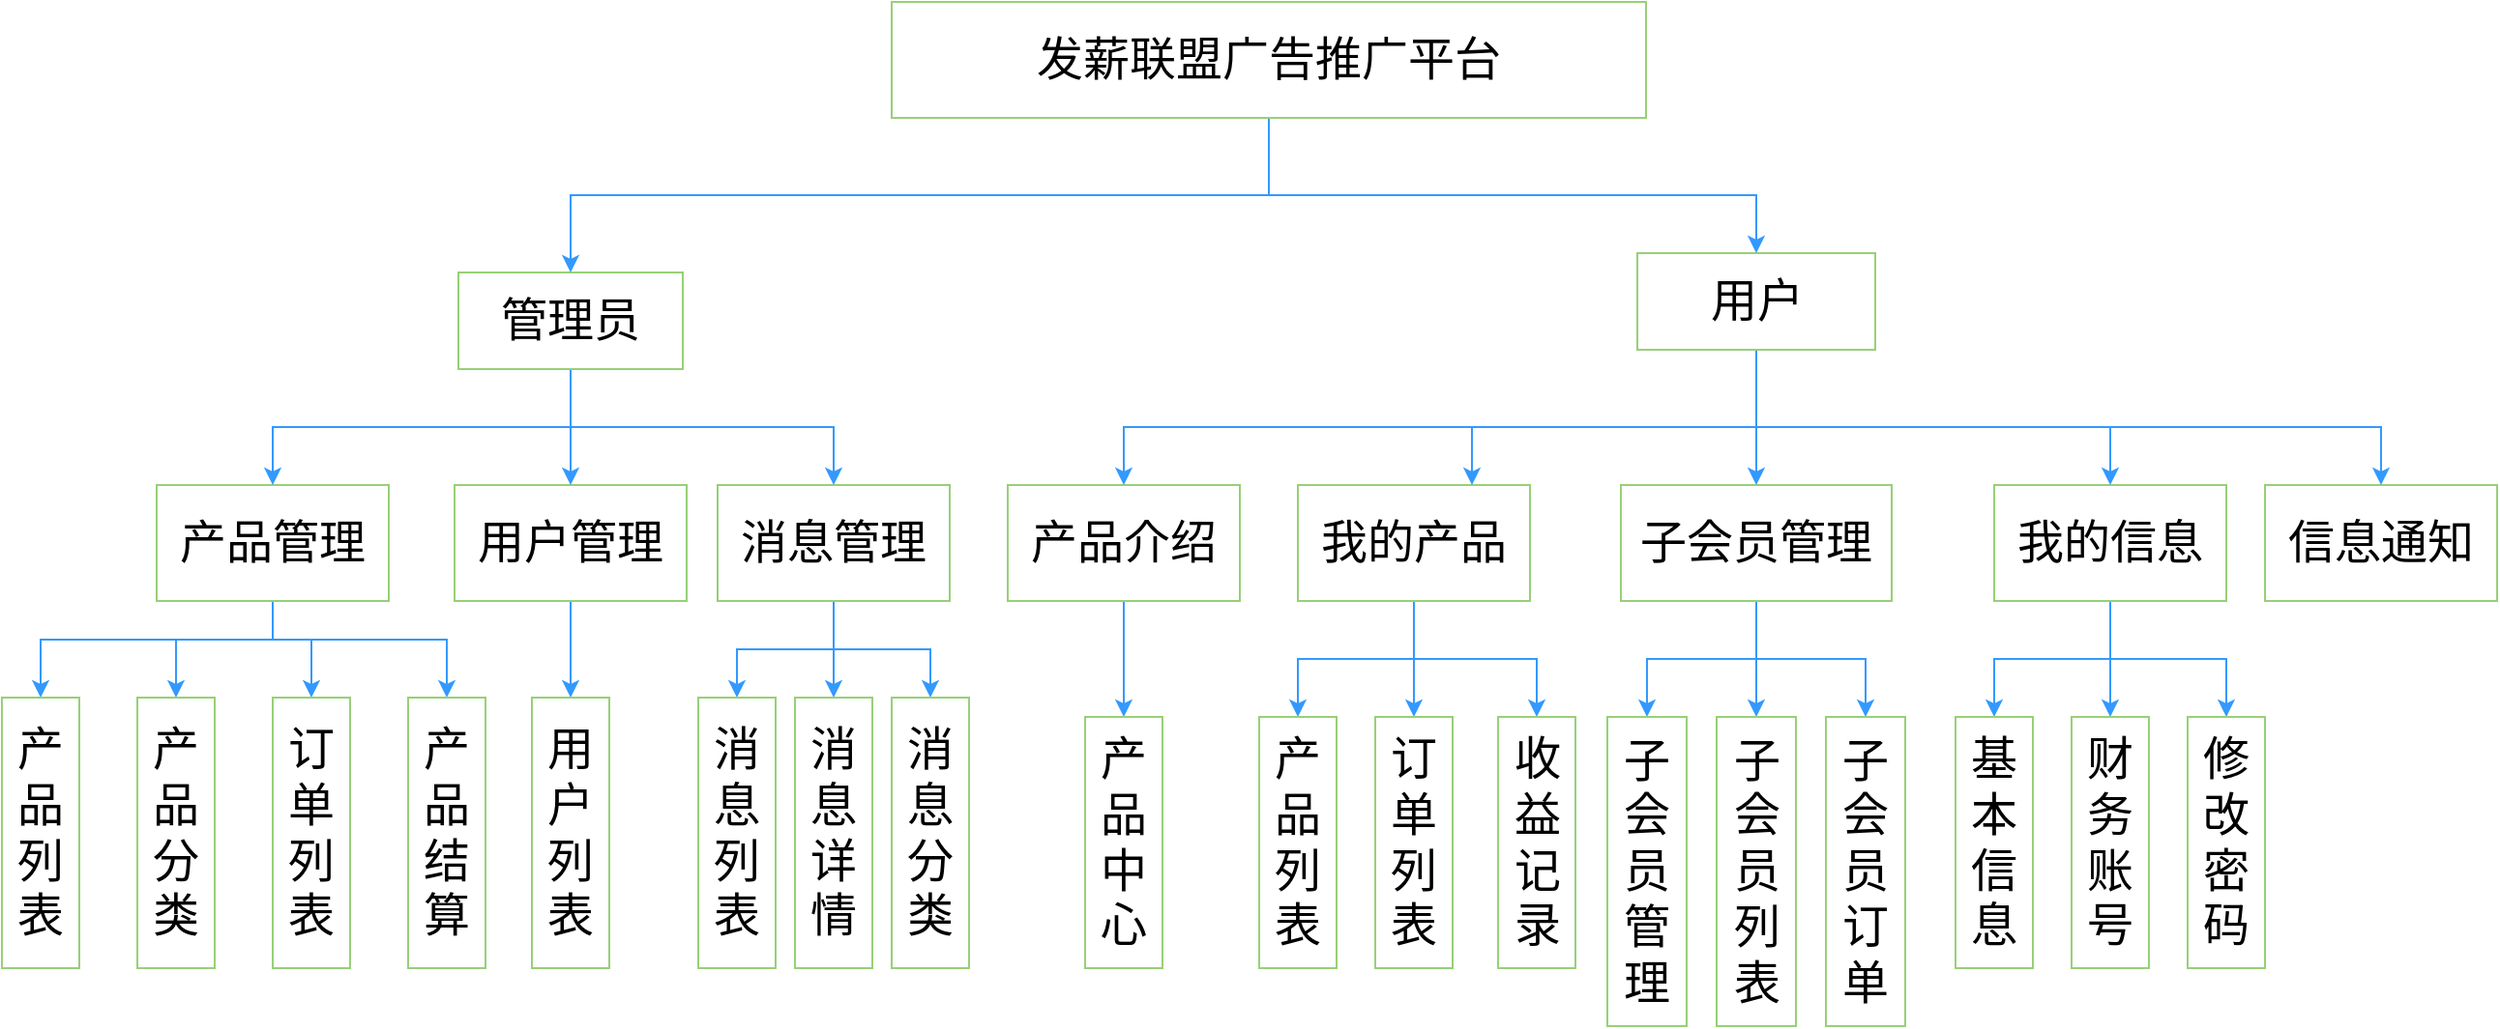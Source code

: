 <mxfile version="20.2.6" type="github">
  <diagram id="ygsIOkY8hqdLPStb8j4j" name="第 1 页">
    <mxGraphModel dx="2593" dy="2302" grid="1" gridSize="10" guides="1" tooltips="1" connect="1" arrows="1" fold="1" page="1" pageScale="1" pageWidth="827" pageHeight="1169" math="0" shadow="0">
      <root>
        <mxCell id="0" />
        <mxCell id="1" parent="0" />
        <mxCell id="i9bWkcrFxkklujKdhc0_-10" style="edgeStyle=orthogonalEdgeStyle;rounded=0;orthogonalLoop=1;jettySize=auto;html=1;entryX=0.5;entryY=0;entryDx=0;entryDy=0;fontSize=24;strokeColor=#3399FF;" edge="1" parent="1" source="i9bWkcrFxkklujKdhc0_-14" target="i9bWkcrFxkklujKdhc0_-21">
          <mxGeometry relative="1" as="geometry">
            <Array as="points">
              <mxPoint x="260" y="-590" />
              <mxPoint x="140" y="-590" />
            </Array>
          </mxGeometry>
        </mxCell>
        <mxCell id="i9bWkcrFxkklujKdhc0_-11" style="edgeStyle=orthogonalEdgeStyle;rounded=0;orthogonalLoop=1;jettySize=auto;html=1;entryX=0.5;entryY=0;entryDx=0;entryDy=0;fontSize=24;strokeColor=#3399FF;" edge="1" parent="1" source="i9bWkcrFxkklujKdhc0_-14" target="i9bWkcrFxkklujKdhc0_-23">
          <mxGeometry relative="1" as="geometry">
            <Array as="points">
              <mxPoint x="260" y="-590" />
              <mxPoint x="210" y="-590" />
            </Array>
          </mxGeometry>
        </mxCell>
        <mxCell id="i9bWkcrFxkklujKdhc0_-12" style="edgeStyle=orthogonalEdgeStyle;rounded=0;orthogonalLoop=1;jettySize=auto;html=1;entryX=0.5;entryY=0;entryDx=0;entryDy=0;fontSize=24;strokeColor=#3399FF;" edge="1" parent="1" source="i9bWkcrFxkklujKdhc0_-14" target="i9bWkcrFxkklujKdhc0_-25">
          <mxGeometry relative="1" as="geometry">
            <Array as="points">
              <mxPoint x="260" y="-590" />
              <mxPoint x="280" y="-590" />
            </Array>
          </mxGeometry>
        </mxCell>
        <mxCell id="i9bWkcrFxkklujKdhc0_-13" style="edgeStyle=orthogonalEdgeStyle;rounded=0;orthogonalLoop=1;jettySize=auto;html=1;entryX=0.5;entryY=0;entryDx=0;entryDy=0;fontSize=24;strokeColor=#3399FF;" edge="1" parent="1" source="i9bWkcrFxkklujKdhc0_-14" target="i9bWkcrFxkklujKdhc0_-27">
          <mxGeometry relative="1" as="geometry">
            <Array as="points">
              <mxPoint x="260" y="-590" />
              <mxPoint x="350" y="-590" />
            </Array>
          </mxGeometry>
        </mxCell>
        <mxCell id="i9bWkcrFxkklujKdhc0_-14" value="产品管理" style="rounded=0;whiteSpace=wrap;html=1;fontSize=24;strokeColor=#97D077;" vertex="1" parent="1">
          <mxGeometry x="200" y="-670" width="120" height="60" as="geometry" />
        </mxCell>
        <mxCell id="i9bWkcrFxkklujKdhc0_-15" style="edgeStyle=orthogonalEdgeStyle;rounded=0;orthogonalLoop=1;jettySize=auto;html=1;fontSize=24;strokeColor=#3399FF;" edge="1" parent="1" source="i9bWkcrFxkklujKdhc0_-16" target="i9bWkcrFxkklujKdhc0_-29">
          <mxGeometry relative="1" as="geometry" />
        </mxCell>
        <mxCell id="i9bWkcrFxkklujKdhc0_-16" value="用户管理" style="rounded=0;whiteSpace=wrap;html=1;fontSize=24;strokeColor=#97D077;" vertex="1" parent="1">
          <mxGeometry x="354" y="-670" width="120" height="60" as="geometry" />
        </mxCell>
        <mxCell id="i9bWkcrFxkklujKdhc0_-17" style="edgeStyle=orthogonalEdgeStyle;rounded=0;orthogonalLoop=1;jettySize=auto;html=1;entryX=0.5;entryY=0;entryDx=0;entryDy=0;fontSize=24;strokeColor=#3399FF;" edge="1" parent="1" source="i9bWkcrFxkklujKdhc0_-19" target="i9bWkcrFxkklujKdhc0_-31">
          <mxGeometry relative="1" as="geometry" />
        </mxCell>
        <mxCell id="i9bWkcrFxkklujKdhc0_-18" style="edgeStyle=orthogonalEdgeStyle;rounded=0;orthogonalLoop=1;jettySize=auto;html=1;entryX=0.5;entryY=0;entryDx=0;entryDy=0;fontSize=24;strokeColor=#3399FF;" edge="1" parent="1" source="i9bWkcrFxkklujKdhc0_-19" target="i9bWkcrFxkklujKdhc0_-33">
          <mxGeometry relative="1" as="geometry" />
        </mxCell>
        <mxCell id="i9bWkcrFxkklujKdhc0_-36" style="edgeStyle=orthogonalEdgeStyle;rounded=0;orthogonalLoop=1;jettySize=auto;html=1;entryX=0.5;entryY=0;entryDx=0;entryDy=0;strokeColor=#3399FF;" edge="1" parent="1" source="i9bWkcrFxkklujKdhc0_-19" target="i9bWkcrFxkklujKdhc0_-35">
          <mxGeometry relative="1" as="geometry" />
        </mxCell>
        <mxCell id="i9bWkcrFxkklujKdhc0_-19" value="消息管理" style="rounded=0;whiteSpace=wrap;html=1;fontSize=24;strokeColor=#97D077;" vertex="1" parent="1">
          <mxGeometry x="490" y="-670" width="120" height="60" as="geometry" />
        </mxCell>
        <mxCell id="i9bWkcrFxkklujKdhc0_-21" value="产品列表" style="rounded=0;whiteSpace=wrap;html=1;fontSize=24;strokeColor=#97D077;" vertex="1" parent="1">
          <mxGeometry x="120" y="-560" width="40" height="140" as="geometry" />
        </mxCell>
        <mxCell id="i9bWkcrFxkklujKdhc0_-23" value="产品分类" style="rounded=0;whiteSpace=wrap;html=1;fontSize=24;strokeColor=#97D077;" vertex="1" parent="1">
          <mxGeometry x="190" y="-560" width="40" height="140" as="geometry" />
        </mxCell>
        <mxCell id="i9bWkcrFxkklujKdhc0_-25" value="订单列表" style="rounded=0;whiteSpace=wrap;html=1;fontSize=24;strokeColor=#97D077;" vertex="1" parent="1">
          <mxGeometry x="260" y="-560" width="40" height="140" as="geometry" />
        </mxCell>
        <mxCell id="i9bWkcrFxkklujKdhc0_-27" value="产品结算" style="rounded=0;whiteSpace=wrap;html=1;fontSize=24;strokeColor=#97D077;" vertex="1" parent="1">
          <mxGeometry x="330" y="-560" width="40" height="140" as="geometry" />
        </mxCell>
        <mxCell id="i9bWkcrFxkklujKdhc0_-29" value="用户列表" style="rounded=0;whiteSpace=wrap;html=1;fontSize=24;strokeColor=#97D077;" vertex="1" parent="1">
          <mxGeometry x="394" y="-560" width="40" height="140" as="geometry" />
        </mxCell>
        <mxCell id="i9bWkcrFxkklujKdhc0_-31" value="消息列表" style="rounded=0;whiteSpace=wrap;html=1;fontSize=24;strokeColor=#97D077;" vertex="1" parent="1">
          <mxGeometry x="480" y="-560" width="40" height="140" as="geometry" />
        </mxCell>
        <mxCell id="i9bWkcrFxkklujKdhc0_-33" value="消息详情" style="rounded=0;whiteSpace=wrap;html=1;fontSize=24;strokeColor=#97D077;" vertex="1" parent="1">
          <mxGeometry x="530" y="-560" width="40" height="140" as="geometry" />
        </mxCell>
        <mxCell id="i9bWkcrFxkklujKdhc0_-35" value="消息分类" style="rounded=0;whiteSpace=wrap;html=1;fontSize=24;strokeColor=#97D077;" vertex="1" parent="1">
          <mxGeometry x="580" y="-560" width="40" height="140" as="geometry" />
        </mxCell>
        <mxCell id="i9bWkcrFxkklujKdhc0_-86" style="edgeStyle=orthogonalEdgeStyle;rounded=0;orthogonalLoop=1;jettySize=auto;html=1;fontSize=24;strokeColor=#3399FF;" edge="1" parent="1" source="i9bWkcrFxkklujKdhc0_-38" target="i9bWkcrFxkklujKdhc0_-16">
          <mxGeometry relative="1" as="geometry" />
        </mxCell>
        <mxCell id="i9bWkcrFxkklujKdhc0_-87" style="edgeStyle=orthogonalEdgeStyle;rounded=0;orthogonalLoop=1;jettySize=auto;html=1;fontSize=24;strokeColor=#3399FF;" edge="1" parent="1" source="i9bWkcrFxkklujKdhc0_-38" target="i9bWkcrFxkklujKdhc0_-19">
          <mxGeometry relative="1" as="geometry">
            <Array as="points">
              <mxPoint x="414" y="-700" />
              <mxPoint x="550" y="-700" />
            </Array>
          </mxGeometry>
        </mxCell>
        <mxCell id="i9bWkcrFxkklujKdhc0_-90" style="edgeStyle=orthogonalEdgeStyle;rounded=0;orthogonalLoop=1;jettySize=auto;html=1;entryX=0.5;entryY=0;entryDx=0;entryDy=0;fontSize=24;strokeColor=#3399FF;" edge="1" parent="1" source="i9bWkcrFxkklujKdhc0_-38" target="i9bWkcrFxkklujKdhc0_-14">
          <mxGeometry relative="1" as="geometry">
            <Array as="points">
              <mxPoint x="414" y="-700" />
              <mxPoint x="260" y="-700" />
            </Array>
          </mxGeometry>
        </mxCell>
        <mxCell id="i9bWkcrFxkklujKdhc0_-38" value="&lt;span style=&quot;font-size: 24px;&quot;&gt;管理员&lt;/span&gt;" style="rounded=0;whiteSpace=wrap;html=1;strokeColor=#97D077;" vertex="1" parent="1">
          <mxGeometry x="356" y="-780" width="116" height="50" as="geometry" />
        </mxCell>
        <mxCell id="i9bWkcrFxkklujKdhc0_-49" style="edgeStyle=orthogonalEdgeStyle;rounded=0;orthogonalLoop=1;jettySize=auto;html=1;entryX=0.5;entryY=0;entryDx=0;entryDy=0;fontSize=24;strokeColor=#3399FF;" edge="1" parent="1" source="i9bWkcrFxkklujKdhc0_-50" target="i9bWkcrFxkklujKdhc0_-66">
          <mxGeometry relative="1" as="geometry" />
        </mxCell>
        <mxCell id="i9bWkcrFxkklujKdhc0_-50" value="产品介绍" style="rounded=0;whiteSpace=wrap;html=1;fontSize=24;strokeColor=#97D077;" vertex="1" parent="1">
          <mxGeometry x="640" y="-670" width="120" height="60" as="geometry" />
        </mxCell>
        <mxCell id="i9bWkcrFxkklujKdhc0_-51" style="edgeStyle=orthogonalEdgeStyle;rounded=0;orthogonalLoop=1;jettySize=auto;html=1;entryX=0.5;entryY=0;entryDx=0;entryDy=0;fontSize=24;strokeColor=#3399FF;" edge="1" parent="1" source="i9bWkcrFxkklujKdhc0_-54" target="i9bWkcrFxkklujKdhc0_-68">
          <mxGeometry relative="1" as="geometry" />
        </mxCell>
        <mxCell id="i9bWkcrFxkklujKdhc0_-52" style="edgeStyle=orthogonalEdgeStyle;rounded=0;orthogonalLoop=1;jettySize=auto;html=1;entryX=0.5;entryY=0;entryDx=0;entryDy=0;fontSize=24;strokeColor=#3399FF;" edge="1" parent="1" source="i9bWkcrFxkklujKdhc0_-54" target="i9bWkcrFxkklujKdhc0_-70">
          <mxGeometry relative="1" as="geometry" />
        </mxCell>
        <mxCell id="i9bWkcrFxkklujKdhc0_-53" style="edgeStyle=orthogonalEdgeStyle;rounded=0;orthogonalLoop=1;jettySize=auto;html=1;entryX=0.5;entryY=0;entryDx=0;entryDy=0;fontSize=24;strokeColor=#3399FF;" edge="1" parent="1" source="i9bWkcrFxkklujKdhc0_-54" target="i9bWkcrFxkklujKdhc0_-72">
          <mxGeometry relative="1" as="geometry" />
        </mxCell>
        <mxCell id="i9bWkcrFxkklujKdhc0_-54" value="我的产品" style="rounded=0;whiteSpace=wrap;html=1;fontSize=24;strokeColor=#97D077;" vertex="1" parent="1">
          <mxGeometry x="790" y="-670" width="120" height="60" as="geometry" />
        </mxCell>
        <mxCell id="i9bWkcrFxkklujKdhc0_-55" style="edgeStyle=orthogonalEdgeStyle;rounded=0;orthogonalLoop=1;jettySize=auto;html=1;entryX=0.5;entryY=0;entryDx=0;entryDy=0;fontSize=24;strokeColor=#3399FF;" edge="1" parent="1" source="i9bWkcrFxkklujKdhc0_-58" target="i9bWkcrFxkklujKdhc0_-74">
          <mxGeometry relative="1" as="geometry" />
        </mxCell>
        <mxCell id="i9bWkcrFxkklujKdhc0_-56" style="edgeStyle=orthogonalEdgeStyle;rounded=0;orthogonalLoop=1;jettySize=auto;html=1;entryX=0.5;entryY=0;entryDx=0;entryDy=0;fontSize=24;strokeColor=#3399FF;" edge="1" parent="1" source="i9bWkcrFxkklujKdhc0_-58" target="i9bWkcrFxkklujKdhc0_-76">
          <mxGeometry relative="1" as="geometry" />
        </mxCell>
        <mxCell id="i9bWkcrFxkklujKdhc0_-57" style="edgeStyle=orthogonalEdgeStyle;rounded=0;orthogonalLoop=1;jettySize=auto;html=1;entryX=0.5;entryY=0;entryDx=0;entryDy=0;fontSize=24;strokeColor=#3399FF;" edge="1" parent="1" source="i9bWkcrFxkklujKdhc0_-58" target="i9bWkcrFxkklujKdhc0_-78">
          <mxGeometry relative="1" as="geometry" />
        </mxCell>
        <mxCell id="i9bWkcrFxkklujKdhc0_-58" value="子会员管理" style="rounded=0;whiteSpace=wrap;html=1;fontSize=24;strokeColor=#97D077;" vertex="1" parent="1">
          <mxGeometry x="957" y="-670" width="140" height="60" as="geometry" />
        </mxCell>
        <mxCell id="i9bWkcrFxkklujKdhc0_-59" style="edgeStyle=orthogonalEdgeStyle;rounded=0;orthogonalLoop=1;jettySize=auto;html=1;fontSize=24;strokeColor=#3399FF;" edge="1" parent="1" source="i9bWkcrFxkklujKdhc0_-62" target="i9bWkcrFxkklujKdhc0_-82">
          <mxGeometry relative="1" as="geometry" />
        </mxCell>
        <mxCell id="i9bWkcrFxkklujKdhc0_-60" style="edgeStyle=orthogonalEdgeStyle;rounded=0;orthogonalLoop=1;jettySize=auto;html=1;fontSize=24;strokeColor=#3399FF;" edge="1" parent="1" source="i9bWkcrFxkklujKdhc0_-62" target="i9bWkcrFxkklujKdhc0_-80">
          <mxGeometry relative="1" as="geometry" />
        </mxCell>
        <mxCell id="i9bWkcrFxkklujKdhc0_-61" style="edgeStyle=orthogonalEdgeStyle;rounded=0;orthogonalLoop=1;jettySize=auto;html=1;entryX=0.5;entryY=0;entryDx=0;entryDy=0;fontSize=24;strokeColor=#3399FF;" edge="1" parent="1" source="i9bWkcrFxkklujKdhc0_-62" target="i9bWkcrFxkklujKdhc0_-84">
          <mxGeometry relative="1" as="geometry" />
        </mxCell>
        <mxCell id="i9bWkcrFxkklujKdhc0_-62" value="我的信息" style="rounded=0;whiteSpace=wrap;html=1;fontSize=24;strokeColor=#97D077;" vertex="1" parent="1">
          <mxGeometry x="1150" y="-670" width="120" height="60" as="geometry" />
        </mxCell>
        <mxCell id="i9bWkcrFxkklujKdhc0_-64" value="信息通知" style="rounded=0;whiteSpace=wrap;html=1;fontSize=24;strokeColor=#97D077;" vertex="1" parent="1">
          <mxGeometry x="1290" y="-670" width="120" height="60" as="geometry" />
        </mxCell>
        <mxCell id="i9bWkcrFxkklujKdhc0_-66" value="产品中心" style="rounded=0;whiteSpace=wrap;html=1;fontSize=24;strokeColor=#97D077;" vertex="1" parent="1">
          <mxGeometry x="680" y="-550" width="40" height="130" as="geometry" />
        </mxCell>
        <mxCell id="i9bWkcrFxkklujKdhc0_-68" value="产品列表" style="rounded=0;whiteSpace=wrap;html=1;fontSize=24;strokeColor=#97D077;" vertex="1" parent="1">
          <mxGeometry x="770" y="-550" width="40" height="130" as="geometry" />
        </mxCell>
        <mxCell id="i9bWkcrFxkklujKdhc0_-70" value="订单列表" style="rounded=0;whiteSpace=wrap;html=1;fontSize=24;strokeColor=#97D077;" vertex="1" parent="1">
          <mxGeometry x="830" y="-550" width="40" height="130" as="geometry" />
        </mxCell>
        <mxCell id="i9bWkcrFxkklujKdhc0_-72" value="收益记录" style="rounded=0;whiteSpace=wrap;html=1;fontSize=24;strokeColor=#97D077;" vertex="1" parent="1">
          <mxGeometry x="893.5" y="-550" width="40" height="130" as="geometry" />
        </mxCell>
        <mxCell id="i9bWkcrFxkklujKdhc0_-74" value="子会员管理" style="rounded=0;whiteSpace=wrap;html=1;fontSize=24;strokeColor=#97D077;" vertex="1" parent="1">
          <mxGeometry x="950" y="-550" width="41" height="160" as="geometry" />
        </mxCell>
        <mxCell id="i9bWkcrFxkklujKdhc0_-76" value="子会员列表" style="rounded=0;whiteSpace=wrap;html=1;fontSize=24;strokeColor=#97D077;" vertex="1" parent="1">
          <mxGeometry x="1006.5" y="-550" width="41" height="160" as="geometry" />
        </mxCell>
        <mxCell id="i9bWkcrFxkklujKdhc0_-78" value="子会员订单" style="rounded=0;whiteSpace=wrap;html=1;fontSize=24;strokeColor=#97D077;" vertex="1" parent="1">
          <mxGeometry x="1063" y="-550" width="41" height="160" as="geometry" />
        </mxCell>
        <mxCell id="i9bWkcrFxkklujKdhc0_-80" value="财务账号" style="rounded=0;whiteSpace=wrap;html=1;fontSize=24;strokeColor=#97D077;" vertex="1" parent="1">
          <mxGeometry x="1190" y="-550" width="40" height="130" as="geometry" />
        </mxCell>
        <mxCell id="i9bWkcrFxkklujKdhc0_-82" value="基本信息" style="rounded=0;whiteSpace=wrap;html=1;fontSize=24;strokeColor=#97D077;" vertex="1" parent="1">
          <mxGeometry x="1130" y="-550" width="40" height="130" as="geometry" />
        </mxCell>
        <mxCell id="i9bWkcrFxkklujKdhc0_-84" value="修改密码" style="rounded=0;whiteSpace=wrap;html=1;fontSize=24;strokeColor=#97D077;" vertex="1" parent="1">
          <mxGeometry x="1250" y="-550" width="40" height="130" as="geometry" />
        </mxCell>
        <mxCell id="i9bWkcrFxkklujKdhc0_-94" style="edgeStyle=orthogonalEdgeStyle;rounded=0;orthogonalLoop=1;jettySize=auto;html=1;fontSize=24;strokeColor=#3399FF;" edge="1" parent="1" source="i9bWkcrFxkklujKdhc0_-91" target="i9bWkcrFxkklujKdhc0_-50">
          <mxGeometry relative="1" as="geometry">
            <Array as="points">
              <mxPoint x="1027" y="-700" />
              <mxPoint x="700" y="-700" />
            </Array>
          </mxGeometry>
        </mxCell>
        <mxCell id="i9bWkcrFxkklujKdhc0_-95" style="edgeStyle=orthogonalEdgeStyle;rounded=0;orthogonalLoop=1;jettySize=auto;html=1;fontSize=24;strokeColor=#3399FF;" edge="1" parent="1" source="i9bWkcrFxkklujKdhc0_-91" target="i9bWkcrFxkklujKdhc0_-54">
          <mxGeometry relative="1" as="geometry">
            <Array as="points">
              <mxPoint x="1027" y="-700" />
              <mxPoint x="880" y="-700" />
            </Array>
          </mxGeometry>
        </mxCell>
        <mxCell id="i9bWkcrFxkklujKdhc0_-96" style="edgeStyle=orthogonalEdgeStyle;rounded=0;orthogonalLoop=1;jettySize=auto;html=1;entryX=0.5;entryY=0;entryDx=0;entryDy=0;fontSize=24;strokeColor=#3399FF;" edge="1" parent="1" source="i9bWkcrFxkklujKdhc0_-91" target="i9bWkcrFxkklujKdhc0_-58">
          <mxGeometry relative="1" as="geometry" />
        </mxCell>
        <mxCell id="i9bWkcrFxkklujKdhc0_-98" style="edgeStyle=orthogonalEdgeStyle;rounded=0;orthogonalLoop=1;jettySize=auto;html=1;fontSize=24;strokeColor=#3399FF;" edge="1" parent="1" source="i9bWkcrFxkklujKdhc0_-91" target="i9bWkcrFxkklujKdhc0_-62">
          <mxGeometry relative="1" as="geometry">
            <Array as="points">
              <mxPoint x="1027" y="-700" />
              <mxPoint x="1210" y="-700" />
            </Array>
          </mxGeometry>
        </mxCell>
        <mxCell id="i9bWkcrFxkklujKdhc0_-99" style="edgeStyle=orthogonalEdgeStyle;rounded=0;orthogonalLoop=1;jettySize=auto;html=1;fontSize=24;strokeColor=#3399FF;" edge="1" parent="1" source="i9bWkcrFxkklujKdhc0_-91" target="i9bWkcrFxkklujKdhc0_-64">
          <mxGeometry relative="1" as="geometry">
            <Array as="points">
              <mxPoint x="1027" y="-700" />
              <mxPoint x="1350" y="-700" />
            </Array>
          </mxGeometry>
        </mxCell>
        <mxCell id="i9bWkcrFxkklujKdhc0_-91" value="用户" style="rounded=0;whiteSpace=wrap;html=1;fontSize=24;strokeColor=#97D077;" vertex="1" parent="1">
          <mxGeometry x="965.5" y="-790" width="123" height="50" as="geometry" />
        </mxCell>
        <mxCell id="i9bWkcrFxkklujKdhc0_-101" style="edgeStyle=orthogonalEdgeStyle;rounded=0;orthogonalLoop=1;jettySize=auto;html=1;entryX=0.5;entryY=0;entryDx=0;entryDy=0;fontSize=24;strokeColor=#3399FF;" edge="1" parent="1" source="i9bWkcrFxkklujKdhc0_-100" target="i9bWkcrFxkklujKdhc0_-38">
          <mxGeometry relative="1" as="geometry">
            <Array as="points">
              <mxPoint x="775" y="-820" />
              <mxPoint x="414" y="-820" />
            </Array>
          </mxGeometry>
        </mxCell>
        <mxCell id="i9bWkcrFxkklujKdhc0_-102" style="edgeStyle=orthogonalEdgeStyle;rounded=0;orthogonalLoop=1;jettySize=auto;html=1;entryX=0.5;entryY=0;entryDx=0;entryDy=0;fontSize=24;strokeColor=#3399FF;" edge="1" parent="1" source="i9bWkcrFxkklujKdhc0_-100" target="i9bWkcrFxkklujKdhc0_-91">
          <mxGeometry relative="1" as="geometry">
            <Array as="points">
              <mxPoint x="775" y="-820" />
              <mxPoint x="1027" y="-820" />
            </Array>
          </mxGeometry>
        </mxCell>
        <mxCell id="i9bWkcrFxkklujKdhc0_-100" value="发薪联盟广告推广平台" style="rounded=0;whiteSpace=wrap;html=1;fontSize=24;strokeColor=#97D077;" vertex="1" parent="1">
          <mxGeometry x="580" y="-920" width="390" height="60" as="geometry" />
        </mxCell>
      </root>
    </mxGraphModel>
  </diagram>
</mxfile>
